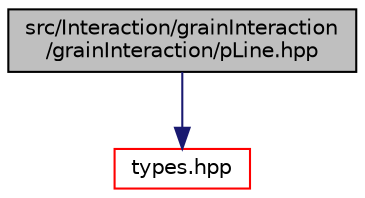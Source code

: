 digraph "src/Interaction/grainInteraction/grainInteraction/pLine.hpp"
{
 // LATEX_PDF_SIZE
  edge [fontname="Helvetica",fontsize="10",labelfontname="Helvetica",labelfontsize="10"];
  node [fontname="Helvetica",fontsize="10",shape=record];
  Node1 [label="src/Interaction/grainInteraction\l/grainInteraction/pLine.hpp",height=0.2,width=0.4,color="black", fillcolor="grey75", style="filled", fontcolor="black",tooltip=" "];
  Node1 -> Node2 [color="midnightblue",fontsize="10",style="solid",fontname="Helvetica"];
  Node2 [label="types.hpp",height=0.2,width=0.4,color="red", fillcolor="white", style="filled",URL="$types_8hpp.html",tooltip=" "];
}
